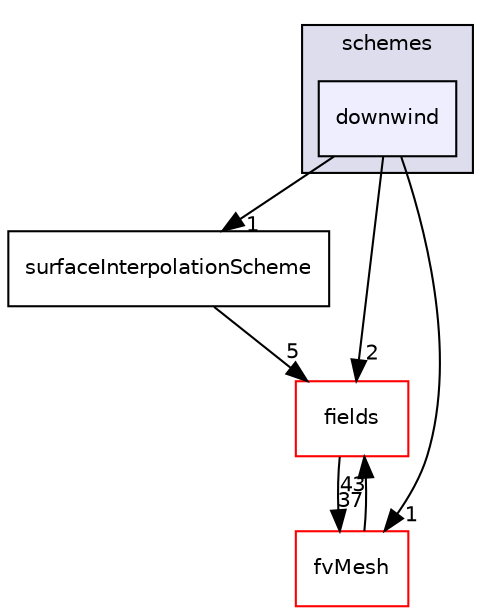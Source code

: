 digraph "src/finiteVolume/interpolation/surfaceInterpolation/schemes/downwind" {
  bgcolor=transparent;
  compound=true
  node [ fontsize="10", fontname="Helvetica"];
  edge [ labelfontsize="10", labelfontname="Helvetica"];
  subgraph clusterdir_deb7d71175aa940c147966c547ebcb7e {
    graph [ bgcolor="#ddddee", pencolor="black", label="schemes" fontname="Helvetica", fontsize="10", URL="dir_deb7d71175aa940c147966c547ebcb7e.html"]
  dir_1e3516bb646493b23de3894135678ab2 [shape=box, label="downwind", style="filled", fillcolor="#eeeeff", pencolor="black", URL="dir_1e3516bb646493b23de3894135678ab2.html"];
  }
  dir_19d3b1afd53ea5e65e1bc53b79dacb85 [shape=box label="surfaceInterpolationScheme" URL="dir_19d3b1afd53ea5e65e1bc53b79dacb85.html"];
  dir_25ab4a83a983f7bb7a38b7f63bb141b7 [shape=box label="fields" color="red" URL="dir_25ab4a83a983f7bb7a38b7f63bb141b7.html"];
  dir_c382fa095c9c33d8673c0dd60aaef275 [shape=box label="fvMesh" color="red" URL="dir_c382fa095c9c33d8673c0dd60aaef275.html"];
  dir_19d3b1afd53ea5e65e1bc53b79dacb85->dir_25ab4a83a983f7bb7a38b7f63bb141b7 [headlabel="5", labeldistance=1.5 headhref="dir_001258_000931.html"];
  dir_25ab4a83a983f7bb7a38b7f63bb141b7->dir_c382fa095c9c33d8673c0dd60aaef275 [headlabel="37", labeldistance=1.5 headhref="dir_000931_001115.html"];
  dir_1e3516bb646493b23de3894135678ab2->dir_19d3b1afd53ea5e65e1bc53b79dacb85 [headlabel="1", labeldistance=1.5 headhref="dir_001223_001258.html"];
  dir_1e3516bb646493b23de3894135678ab2->dir_25ab4a83a983f7bb7a38b7f63bb141b7 [headlabel="2", labeldistance=1.5 headhref="dir_001223_000931.html"];
  dir_1e3516bb646493b23de3894135678ab2->dir_c382fa095c9c33d8673c0dd60aaef275 [headlabel="1", labeldistance=1.5 headhref="dir_001223_001115.html"];
  dir_c382fa095c9c33d8673c0dd60aaef275->dir_25ab4a83a983f7bb7a38b7f63bb141b7 [headlabel="43", labeldistance=1.5 headhref="dir_001115_000931.html"];
}
